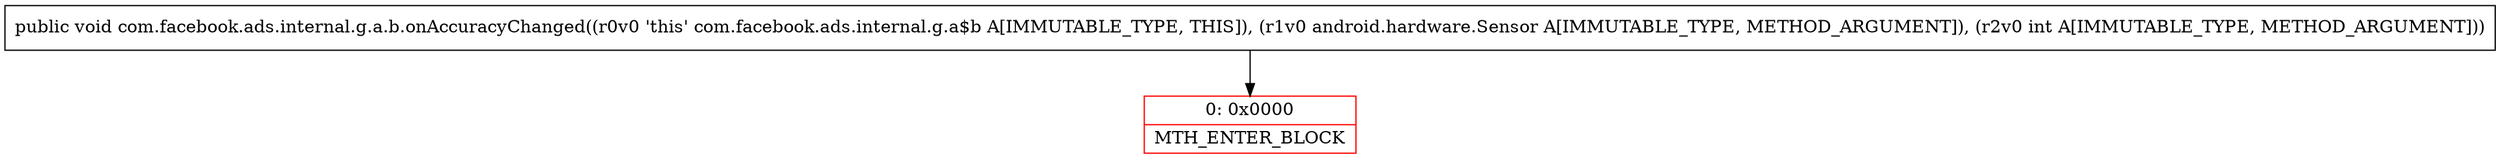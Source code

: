 digraph "CFG forcom.facebook.ads.internal.g.a.b.onAccuracyChanged(Landroid\/hardware\/Sensor;I)V" {
subgraph cluster_Region_210666547 {
label = "R(0)";
node [shape=record,color=blue];
}
Node_0 [shape=record,color=red,label="{0\:\ 0x0000|MTH_ENTER_BLOCK\l}"];
MethodNode[shape=record,label="{public void com.facebook.ads.internal.g.a.b.onAccuracyChanged((r0v0 'this' com.facebook.ads.internal.g.a$b A[IMMUTABLE_TYPE, THIS]), (r1v0 android.hardware.Sensor A[IMMUTABLE_TYPE, METHOD_ARGUMENT]), (r2v0 int A[IMMUTABLE_TYPE, METHOD_ARGUMENT])) }"];
MethodNode -> Node_0;
}

